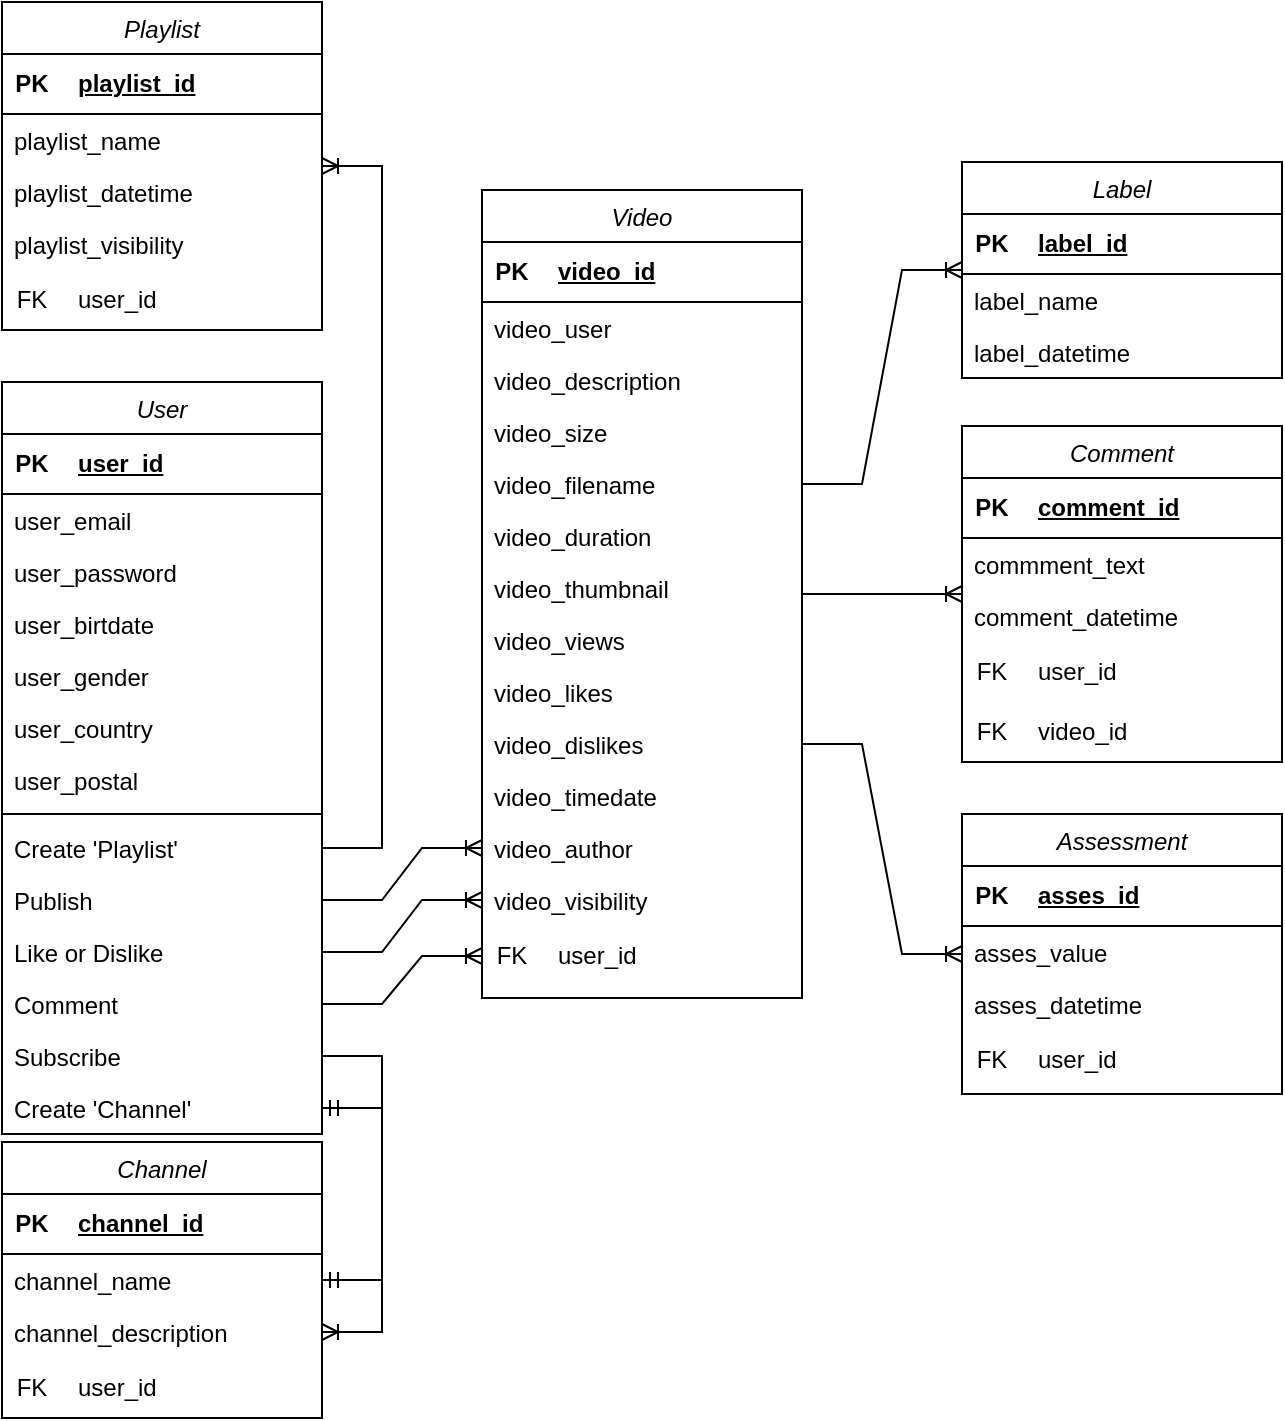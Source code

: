 <mxfile version="24.8.0">
  <diagram id="C5RBs43oDa-KdzZeNtuy" name="Page-1">
    <mxGraphModel dx="1136" dy="900" grid="1" gridSize="10" guides="1" tooltips="1" connect="1" arrows="1" fold="1" page="1" pageScale="1" pageWidth="827" pageHeight="1169" math="0" shadow="0">
      <root>
        <mxCell id="WIyWlLk6GJQsqaUBKTNV-0" />
        <mxCell id="WIyWlLk6GJQsqaUBKTNV-1" parent="WIyWlLk6GJQsqaUBKTNV-0" />
        <mxCell id="zkfFHV4jXpPFQw0GAbJ--0" value="User" style="swimlane;fontStyle=2;align=center;verticalAlign=top;childLayout=stackLayout;horizontal=1;startSize=26;horizontalStack=0;resizeParent=1;resizeLast=0;collapsible=1;marginBottom=0;rounded=0;shadow=0;strokeWidth=1;labelBackgroundColor=none;" parent="WIyWlLk6GJQsqaUBKTNV-1" vertex="1">
          <mxGeometry x="240" y="470" width="160" height="376" as="geometry">
            <mxRectangle x="230" y="140" width="160" height="26" as="alternateBounds" />
          </mxGeometry>
        </mxCell>
        <mxCell id="8qPPfaSwLJcvdPcY35Ki-91" value="" style="shape=table;startSize=0;container=1;collapsible=1;childLayout=tableLayout;fixedRows=1;rowLines=0;fontStyle=0;align=center;resizeLast=1;strokeColor=none;fillColor=none;collapsible=0;labelBackgroundColor=none;" parent="zkfFHV4jXpPFQw0GAbJ--0" vertex="1">
          <mxGeometry y="26" width="160" height="30" as="geometry" />
        </mxCell>
        <mxCell id="8qPPfaSwLJcvdPcY35Ki-92" value="" style="shape=tableRow;horizontal=0;startSize=0;swimlaneHead=0;swimlaneBody=0;fillColor=none;collapsible=0;dropTarget=0;points=[[0,0.5],[1,0.5]];portConstraint=eastwest;top=0;left=0;right=0;bottom=1;labelBackgroundColor=none;" parent="8qPPfaSwLJcvdPcY35Ki-91" vertex="1">
          <mxGeometry width="160" height="30" as="geometry" />
        </mxCell>
        <mxCell id="8qPPfaSwLJcvdPcY35Ki-93" value="PK" style="shape=partialRectangle;connectable=0;fillColor=none;top=0;left=0;bottom=0;right=0;fontStyle=1;overflow=hidden;whiteSpace=wrap;html=1;labelBackgroundColor=none;" parent="8qPPfaSwLJcvdPcY35Ki-92" vertex="1">
          <mxGeometry width="30" height="30" as="geometry">
            <mxRectangle width="30" height="30" as="alternateBounds" />
          </mxGeometry>
        </mxCell>
        <mxCell id="8qPPfaSwLJcvdPcY35Ki-94" value="user_id" style="shape=partialRectangle;connectable=0;fillColor=none;top=0;left=0;bottom=0;right=0;align=left;spacingLeft=6;fontStyle=5;overflow=hidden;whiteSpace=wrap;html=1;labelBackgroundColor=none;" parent="8qPPfaSwLJcvdPcY35Ki-92" vertex="1">
          <mxGeometry x="30" width="130" height="30" as="geometry">
            <mxRectangle width="130" height="30" as="alternateBounds" />
          </mxGeometry>
        </mxCell>
        <mxCell id="zkfFHV4jXpPFQw0GAbJ--2" value="user_email" style="text;align=left;verticalAlign=top;spacingLeft=4;spacingRight=4;overflow=hidden;rotatable=0;points=[[0,0.5],[1,0.5]];portConstraint=eastwest;rounded=0;shadow=0;html=0;labelBackgroundColor=none;" parent="zkfFHV4jXpPFQw0GAbJ--0" vertex="1">
          <mxGeometry y="56" width="160" height="26" as="geometry" />
        </mxCell>
        <mxCell id="8qPPfaSwLJcvdPcY35Ki-0" value="user_password" style="text;align=left;verticalAlign=top;spacingLeft=4;spacingRight=4;overflow=hidden;rotatable=0;points=[[0,0.5],[1,0.5]];portConstraint=eastwest;rounded=0;shadow=0;html=0;labelBackgroundColor=none;" parent="zkfFHV4jXpPFQw0GAbJ--0" vertex="1">
          <mxGeometry y="82" width="160" height="26" as="geometry" />
        </mxCell>
        <mxCell id="zkfFHV4jXpPFQw0GAbJ--3" value="user_birtdate" style="text;align=left;verticalAlign=top;spacingLeft=4;spacingRight=4;overflow=hidden;rotatable=0;points=[[0,0.5],[1,0.5]];portConstraint=eastwest;rounded=0;shadow=0;html=0;labelBackgroundColor=none;" parent="zkfFHV4jXpPFQw0GAbJ--0" vertex="1">
          <mxGeometry y="108" width="160" height="26" as="geometry" />
        </mxCell>
        <mxCell id="8qPPfaSwLJcvdPcY35Ki-1" value="user_gender" style="text;align=left;verticalAlign=top;spacingLeft=4;spacingRight=4;overflow=hidden;rotatable=0;points=[[0,0.5],[1,0.5]];portConstraint=eastwest;rounded=0;shadow=0;html=0;labelBackgroundColor=none;" parent="zkfFHV4jXpPFQw0GAbJ--0" vertex="1">
          <mxGeometry y="134" width="160" height="26" as="geometry" />
        </mxCell>
        <mxCell id="8qPPfaSwLJcvdPcY35Ki-3" value="user_country" style="text;align=left;verticalAlign=top;spacingLeft=4;spacingRight=4;overflow=hidden;rotatable=0;points=[[0,0.5],[1,0.5]];portConstraint=eastwest;rounded=0;shadow=0;html=0;labelBackgroundColor=none;" parent="zkfFHV4jXpPFQw0GAbJ--0" vertex="1">
          <mxGeometry y="160" width="160" height="26" as="geometry" />
        </mxCell>
        <mxCell id="8qPPfaSwLJcvdPcY35Ki-2" value="user_postal" style="text;align=left;verticalAlign=top;spacingLeft=4;spacingRight=4;overflow=hidden;rotatable=0;points=[[0,0.5],[1,0.5]];portConstraint=eastwest;rounded=0;shadow=0;html=0;labelBackgroundColor=none;" parent="zkfFHV4jXpPFQw0GAbJ--0" vertex="1">
          <mxGeometry y="186" width="160" height="26" as="geometry" />
        </mxCell>
        <mxCell id="zkfFHV4jXpPFQw0GAbJ--4" value="" style="line;html=1;strokeWidth=1;align=left;verticalAlign=middle;spacingTop=-1;spacingLeft=3;spacingRight=3;rotatable=0;labelPosition=right;points=[];portConstraint=eastwest;labelBackgroundColor=none;" parent="zkfFHV4jXpPFQw0GAbJ--0" vertex="1">
          <mxGeometry y="212" width="160" height="8" as="geometry" />
        </mxCell>
        <mxCell id="q7Ni6O5Z8pZLNOfY16xN-18" value="Create &#39;Playlist&#39;" style="text;align=left;verticalAlign=top;spacingLeft=4;spacingRight=4;overflow=hidden;rotatable=0;points=[[0,0.5],[1,0.5]];portConstraint=eastwest;rounded=0;shadow=0;html=0;labelBackgroundColor=none;" vertex="1" parent="zkfFHV4jXpPFQw0GAbJ--0">
          <mxGeometry y="220" width="160" height="26" as="geometry" />
        </mxCell>
        <mxCell id="q7Ni6O5Z8pZLNOfY16xN-14" value="Publish" style="text;align=left;verticalAlign=top;spacingLeft=4;spacingRight=4;overflow=hidden;rotatable=0;points=[[0,0.5],[1,0.5]];portConstraint=eastwest;rounded=0;shadow=0;html=0;labelBackgroundColor=none;" vertex="1" parent="zkfFHV4jXpPFQw0GAbJ--0">
          <mxGeometry y="246" width="160" height="26" as="geometry" />
        </mxCell>
        <mxCell id="q7Ni6O5Z8pZLNOfY16xN-15" value="Like or Dislike" style="text;align=left;verticalAlign=top;spacingLeft=4;spacingRight=4;overflow=hidden;rotatable=0;points=[[0,0.5],[1,0.5]];portConstraint=eastwest;rounded=0;shadow=0;html=0;labelBackgroundColor=none;" vertex="1" parent="zkfFHV4jXpPFQw0GAbJ--0">
          <mxGeometry y="272" width="160" height="26" as="geometry" />
        </mxCell>
        <mxCell id="q7Ni6O5Z8pZLNOfY16xN-31" value="Comment" style="text;align=left;verticalAlign=top;spacingLeft=4;spacingRight=4;overflow=hidden;rotatable=0;points=[[0,0.5],[1,0.5]];portConstraint=eastwest;rounded=0;shadow=0;html=0;labelBackgroundColor=none;" vertex="1" parent="zkfFHV4jXpPFQw0GAbJ--0">
          <mxGeometry y="298" width="160" height="26" as="geometry" />
        </mxCell>
        <mxCell id="q7Ni6O5Z8pZLNOfY16xN-16" value="Subscribe" style="text;align=left;verticalAlign=top;spacingLeft=4;spacingRight=4;overflow=hidden;rotatable=0;points=[[0,0.5],[1,0.5]];portConstraint=eastwest;rounded=0;shadow=0;html=0;labelBackgroundColor=none;" vertex="1" parent="zkfFHV4jXpPFQw0GAbJ--0">
          <mxGeometry y="324" width="160" height="26" as="geometry" />
        </mxCell>
        <mxCell id="q7Ni6O5Z8pZLNOfY16xN-17" value="Create &#39;Channel&#39;" style="text;align=left;verticalAlign=top;spacingLeft=4;spacingRight=4;overflow=hidden;rotatable=0;points=[[0,0.5],[1,0.5]];portConstraint=eastwest;rounded=0;shadow=0;html=0;labelBackgroundColor=none;" vertex="1" parent="zkfFHV4jXpPFQw0GAbJ--0">
          <mxGeometry y="350" width="160" height="26" as="geometry" />
        </mxCell>
        <mxCell id="8qPPfaSwLJcvdPcY35Ki-4" value="Video" style="swimlane;fontStyle=2;align=center;verticalAlign=top;childLayout=stackLayout;horizontal=1;startSize=26;horizontalStack=0;resizeParent=1;resizeLast=0;collapsible=1;marginBottom=0;rounded=0;shadow=0;strokeWidth=1;labelBackgroundColor=none;" parent="WIyWlLk6GJQsqaUBKTNV-1" vertex="1">
          <mxGeometry x="480" y="374" width="160" height="404" as="geometry">
            <mxRectangle x="230" y="140" width="160" height="26" as="alternateBounds" />
          </mxGeometry>
        </mxCell>
        <mxCell id="8qPPfaSwLJcvdPcY35Ki-79" value="" style="shape=table;startSize=0;container=1;collapsible=1;childLayout=tableLayout;fixedRows=1;rowLines=0;fontStyle=0;align=center;resizeLast=1;strokeColor=none;fillColor=none;collapsible=0;labelBackgroundColor=none;" parent="8qPPfaSwLJcvdPcY35Ki-4" vertex="1">
          <mxGeometry y="26" width="160" height="30" as="geometry" />
        </mxCell>
        <mxCell id="8qPPfaSwLJcvdPcY35Ki-80" value="" style="shape=tableRow;horizontal=0;startSize=0;swimlaneHead=0;swimlaneBody=0;fillColor=none;collapsible=0;dropTarget=0;points=[[0,0.5],[1,0.5]];portConstraint=eastwest;top=0;left=0;right=0;bottom=1;labelBackgroundColor=none;" parent="8qPPfaSwLJcvdPcY35Ki-79" vertex="1">
          <mxGeometry width="160" height="30" as="geometry" />
        </mxCell>
        <mxCell id="8qPPfaSwLJcvdPcY35Ki-81" value="PK" style="shape=partialRectangle;connectable=0;fillColor=none;top=0;left=0;bottom=0;right=0;fontStyle=1;overflow=hidden;whiteSpace=wrap;html=1;labelBackgroundColor=none;" parent="8qPPfaSwLJcvdPcY35Ki-80" vertex="1">
          <mxGeometry width="30" height="30" as="geometry">
            <mxRectangle width="30" height="30" as="alternateBounds" />
          </mxGeometry>
        </mxCell>
        <mxCell id="8qPPfaSwLJcvdPcY35Ki-82" value="video_id" style="shape=partialRectangle;connectable=0;fillColor=none;top=0;left=0;bottom=0;right=0;align=left;spacingLeft=6;fontStyle=5;overflow=hidden;whiteSpace=wrap;html=1;labelBackgroundColor=none;" parent="8qPPfaSwLJcvdPcY35Ki-80" vertex="1">
          <mxGeometry x="30" width="130" height="30" as="geometry">
            <mxRectangle width="130" height="30" as="alternateBounds" />
          </mxGeometry>
        </mxCell>
        <mxCell id="8qPPfaSwLJcvdPcY35Ki-5" value="video_user    &#xa;" style="text;align=left;verticalAlign=top;spacingLeft=4;spacingRight=4;overflow=hidden;rotatable=0;points=[[0,0.5],[1,0.5]];portConstraint=eastwest;labelBackgroundColor=none;" parent="8qPPfaSwLJcvdPcY35Ki-4" vertex="1">
          <mxGeometry y="56" width="160" height="26" as="geometry" />
        </mxCell>
        <mxCell id="8qPPfaSwLJcvdPcY35Ki-6" value="video_description" style="text;align=left;verticalAlign=top;spacingLeft=4;spacingRight=4;overflow=hidden;rotatable=0;points=[[0,0.5],[1,0.5]];portConstraint=eastwest;rounded=0;shadow=0;html=0;labelBackgroundColor=none;" parent="8qPPfaSwLJcvdPcY35Ki-4" vertex="1">
          <mxGeometry y="82" width="160" height="26" as="geometry" />
        </mxCell>
        <mxCell id="8qPPfaSwLJcvdPcY35Ki-7" value="video_size" style="text;align=left;verticalAlign=top;spacingLeft=4;spacingRight=4;overflow=hidden;rotatable=0;points=[[0,0.5],[1,0.5]];portConstraint=eastwest;rounded=0;shadow=0;html=0;labelBackgroundColor=none;" parent="8qPPfaSwLJcvdPcY35Ki-4" vertex="1">
          <mxGeometry y="108" width="160" height="26" as="geometry" />
        </mxCell>
        <mxCell id="8qPPfaSwLJcvdPcY35Ki-8" value="video_filename" style="text;align=left;verticalAlign=top;spacingLeft=4;spacingRight=4;overflow=hidden;rotatable=0;points=[[0,0.5],[1,0.5]];portConstraint=eastwest;rounded=0;shadow=0;html=0;labelBackgroundColor=none;" parent="8qPPfaSwLJcvdPcY35Ki-4" vertex="1">
          <mxGeometry y="134" width="160" height="26" as="geometry" />
        </mxCell>
        <mxCell id="8qPPfaSwLJcvdPcY35Ki-9" value="video_duration" style="text;align=left;verticalAlign=top;spacingLeft=4;spacingRight=4;overflow=hidden;rotatable=0;points=[[0,0.5],[1,0.5]];portConstraint=eastwest;rounded=0;shadow=0;html=0;labelBackgroundColor=none;" parent="8qPPfaSwLJcvdPcY35Ki-4" vertex="1">
          <mxGeometry y="160" width="160" height="26" as="geometry" />
        </mxCell>
        <mxCell id="8qPPfaSwLJcvdPcY35Ki-10" value="video_thumbnail" style="text;align=left;verticalAlign=top;spacingLeft=4;spacingRight=4;overflow=hidden;rotatable=0;points=[[0,0.5],[1,0.5]];portConstraint=eastwest;rounded=0;shadow=0;html=0;labelBackgroundColor=none;" parent="8qPPfaSwLJcvdPcY35Ki-4" vertex="1">
          <mxGeometry y="186" width="160" height="26" as="geometry" />
        </mxCell>
        <mxCell id="8qPPfaSwLJcvdPcY35Ki-11" value="video_views" style="text;align=left;verticalAlign=top;spacingLeft=4;spacingRight=4;overflow=hidden;rotatable=0;points=[[0,0.5],[1,0.5]];portConstraint=eastwest;rounded=0;shadow=0;html=0;labelBackgroundColor=none;" parent="8qPPfaSwLJcvdPcY35Ki-4" vertex="1">
          <mxGeometry y="212" width="160" height="26" as="geometry" />
        </mxCell>
        <mxCell id="8qPPfaSwLJcvdPcY35Ki-15" value="video_likes" style="text;align=left;verticalAlign=top;spacingLeft=4;spacingRight=4;overflow=hidden;rotatable=0;points=[[0,0.5],[1,0.5]];portConstraint=eastwest;rounded=0;shadow=0;html=0;labelBackgroundColor=none;" parent="8qPPfaSwLJcvdPcY35Ki-4" vertex="1">
          <mxGeometry y="238" width="160" height="26" as="geometry" />
        </mxCell>
        <mxCell id="8qPPfaSwLJcvdPcY35Ki-14" value="video_dislikes" style="text;align=left;verticalAlign=top;spacingLeft=4;spacingRight=4;overflow=hidden;rotatable=0;points=[[0,0.5],[1,0.5]];portConstraint=eastwest;rounded=0;shadow=0;html=0;labelBackgroundColor=none;" parent="8qPPfaSwLJcvdPcY35Ki-4" vertex="1">
          <mxGeometry y="264" width="160" height="26" as="geometry" />
        </mxCell>
        <mxCell id="8qPPfaSwLJcvdPcY35Ki-17" value="video_timedate" style="text;align=left;verticalAlign=top;spacingLeft=4;spacingRight=4;overflow=hidden;rotatable=0;points=[[0,0.5],[1,0.5]];portConstraint=eastwest;rounded=0;shadow=0;html=0;labelBackgroundColor=none;" parent="8qPPfaSwLJcvdPcY35Ki-4" vertex="1">
          <mxGeometry y="290" width="160" height="26" as="geometry" />
        </mxCell>
        <mxCell id="8qPPfaSwLJcvdPcY35Ki-16" value="video_author" style="text;align=left;verticalAlign=top;spacingLeft=4;spacingRight=4;overflow=hidden;rotatable=0;points=[[0,0.5],[1,0.5]];portConstraint=eastwest;rounded=0;shadow=0;html=0;labelBackgroundColor=none;" parent="8qPPfaSwLJcvdPcY35Ki-4" vertex="1">
          <mxGeometry y="316" width="160" height="26" as="geometry" />
        </mxCell>
        <mxCell id="8qPPfaSwLJcvdPcY35Ki-18" value="video_visibility" style="text;align=left;verticalAlign=top;spacingLeft=4;spacingRight=4;overflow=hidden;rotatable=0;points=[[0,0.5],[1,0.5]];portConstraint=eastwest;rounded=0;shadow=0;html=0;labelBackgroundColor=none;" parent="8qPPfaSwLJcvdPcY35Ki-4" vertex="1">
          <mxGeometry y="342" width="160" height="26" as="geometry" />
        </mxCell>
        <mxCell id="8qPPfaSwLJcvdPcY35Ki-163" value="" style="shape=table;startSize=0;container=1;collapsible=1;childLayout=tableLayout;fixedRows=1;rowLines=0;fontStyle=0;align=center;resizeLast=1;strokeColor=none;fillColor=none;collapsible=0;labelBackgroundColor=none;" parent="8qPPfaSwLJcvdPcY35Ki-4" vertex="1">
          <mxGeometry y="368" width="160" height="30" as="geometry" />
        </mxCell>
        <mxCell id="8qPPfaSwLJcvdPcY35Ki-164" value="" style="shape=tableRow;horizontal=0;startSize=0;swimlaneHead=0;swimlaneBody=0;fillColor=none;collapsible=0;dropTarget=0;points=[[0,0.5],[1,0.5]];portConstraint=eastwest;top=0;left=0;right=0;bottom=0;labelBackgroundColor=none;" parent="8qPPfaSwLJcvdPcY35Ki-163" vertex="1">
          <mxGeometry width="160" height="30" as="geometry" />
        </mxCell>
        <mxCell id="8qPPfaSwLJcvdPcY35Ki-165" value="FK" style="shape=partialRectangle;connectable=0;fillColor=none;top=0;left=0;bottom=0;right=0;fontStyle=0;overflow=hidden;whiteSpace=wrap;html=1;labelBackgroundColor=none;" parent="8qPPfaSwLJcvdPcY35Ki-164" vertex="1">
          <mxGeometry width="30" height="30" as="geometry">
            <mxRectangle width="30" height="30" as="alternateBounds" />
          </mxGeometry>
        </mxCell>
        <mxCell id="8qPPfaSwLJcvdPcY35Ki-166" value="user_id" style="shape=partialRectangle;connectable=0;fillColor=none;top=0;left=0;bottom=0;right=0;align=left;spacingLeft=6;fontStyle=0;overflow=hidden;whiteSpace=wrap;html=1;labelBackgroundColor=none;" parent="8qPPfaSwLJcvdPcY35Ki-164" vertex="1">
          <mxGeometry x="30" width="130" height="30" as="geometry">
            <mxRectangle width="130" height="30" as="alternateBounds" />
          </mxGeometry>
        </mxCell>
        <mxCell id="8qPPfaSwLJcvdPcY35Ki-19" value="Channel" style="swimlane;fontStyle=2;align=center;verticalAlign=top;childLayout=stackLayout;horizontal=1;startSize=26;horizontalStack=0;resizeParent=1;resizeLast=0;collapsible=1;marginBottom=0;rounded=0;shadow=0;strokeWidth=1;labelBackgroundColor=none;" parent="WIyWlLk6GJQsqaUBKTNV-1" vertex="1">
          <mxGeometry x="240" y="850" width="160" height="138" as="geometry">
            <mxRectangle x="230" y="140" width="160" height="26" as="alternateBounds" />
          </mxGeometry>
        </mxCell>
        <mxCell id="8qPPfaSwLJcvdPcY35Ki-87" value="" style="shape=table;startSize=0;container=1;collapsible=1;childLayout=tableLayout;fixedRows=1;rowLines=0;fontStyle=0;align=center;resizeLast=1;strokeColor=none;fillColor=none;collapsible=0;labelBackgroundColor=none;" parent="8qPPfaSwLJcvdPcY35Ki-19" vertex="1">
          <mxGeometry y="26" width="160" height="30" as="geometry" />
        </mxCell>
        <mxCell id="8qPPfaSwLJcvdPcY35Ki-88" value="" style="shape=tableRow;horizontal=0;startSize=0;swimlaneHead=0;swimlaneBody=0;fillColor=none;collapsible=0;dropTarget=0;points=[[0,0.5],[1,0.5]];portConstraint=eastwest;top=0;left=0;right=0;bottom=1;labelBackgroundColor=none;" parent="8qPPfaSwLJcvdPcY35Ki-87" vertex="1">
          <mxGeometry width="160" height="30" as="geometry" />
        </mxCell>
        <mxCell id="8qPPfaSwLJcvdPcY35Ki-89" value="PK" style="shape=partialRectangle;connectable=0;fillColor=none;top=0;left=0;bottom=0;right=0;fontStyle=1;overflow=hidden;whiteSpace=wrap;html=1;labelBackgroundColor=none;" parent="8qPPfaSwLJcvdPcY35Ki-88" vertex="1">
          <mxGeometry width="30" height="30" as="geometry">
            <mxRectangle width="30" height="30" as="alternateBounds" />
          </mxGeometry>
        </mxCell>
        <mxCell id="8qPPfaSwLJcvdPcY35Ki-90" value="channel_id" style="shape=partialRectangle;connectable=0;fillColor=none;top=0;left=0;bottom=0;right=0;align=left;spacingLeft=6;fontStyle=5;overflow=hidden;whiteSpace=wrap;html=1;labelBackgroundColor=none;" parent="8qPPfaSwLJcvdPcY35Ki-88" vertex="1">
          <mxGeometry x="30" width="130" height="30" as="geometry">
            <mxRectangle width="130" height="30" as="alternateBounds" />
          </mxGeometry>
        </mxCell>
        <mxCell id="8qPPfaSwLJcvdPcY35Ki-21" value="channel_name" style="text;align=left;verticalAlign=top;spacingLeft=4;spacingRight=4;overflow=hidden;rotatable=0;points=[[0,0.5],[1,0.5]];portConstraint=eastwest;rounded=0;shadow=0;html=0;labelBackgroundColor=none;" parent="8qPPfaSwLJcvdPcY35Ki-19" vertex="1">
          <mxGeometry y="56" width="160" height="26" as="geometry" />
        </mxCell>
        <mxCell id="8qPPfaSwLJcvdPcY35Ki-22" value="channel_description" style="text;align=left;verticalAlign=top;spacingLeft=4;spacingRight=4;overflow=hidden;rotatable=0;points=[[0,0.5],[1,0.5]];portConstraint=eastwest;rounded=0;shadow=0;html=0;labelBackgroundColor=none;" parent="8qPPfaSwLJcvdPcY35Ki-19" vertex="1">
          <mxGeometry y="82" width="160" height="26" as="geometry" />
        </mxCell>
        <mxCell id="8qPPfaSwLJcvdPcY35Ki-167" value="" style="shape=table;startSize=0;container=1;collapsible=1;childLayout=tableLayout;fixedRows=1;rowLines=0;fontStyle=0;align=center;resizeLast=1;strokeColor=none;fillColor=none;collapsible=0;labelBackgroundColor=none;" parent="8qPPfaSwLJcvdPcY35Ki-19" vertex="1">
          <mxGeometry y="108" width="160" height="30" as="geometry" />
        </mxCell>
        <mxCell id="8qPPfaSwLJcvdPcY35Ki-168" value="" style="shape=tableRow;horizontal=0;startSize=0;swimlaneHead=0;swimlaneBody=0;fillColor=none;collapsible=0;dropTarget=0;points=[[0,0.5],[1,0.5]];portConstraint=eastwest;top=0;left=0;right=0;bottom=0;labelBackgroundColor=none;" parent="8qPPfaSwLJcvdPcY35Ki-167" vertex="1">
          <mxGeometry width="160" height="30" as="geometry" />
        </mxCell>
        <mxCell id="8qPPfaSwLJcvdPcY35Ki-169" value="FK" style="shape=partialRectangle;connectable=0;fillColor=none;top=0;left=0;bottom=0;right=0;fontStyle=0;overflow=hidden;whiteSpace=wrap;html=1;labelBackgroundColor=none;" parent="8qPPfaSwLJcvdPcY35Ki-168" vertex="1">
          <mxGeometry width="30" height="30" as="geometry">
            <mxRectangle width="30" height="30" as="alternateBounds" />
          </mxGeometry>
        </mxCell>
        <mxCell id="8qPPfaSwLJcvdPcY35Ki-170" value="user_id" style="shape=partialRectangle;connectable=0;fillColor=none;top=0;left=0;bottom=0;right=0;align=left;spacingLeft=6;fontStyle=0;overflow=hidden;whiteSpace=wrap;html=1;labelBackgroundColor=none;" parent="8qPPfaSwLJcvdPcY35Ki-168" vertex="1">
          <mxGeometry x="30" width="130" height="30" as="geometry">
            <mxRectangle width="130" height="30" as="alternateBounds" />
          </mxGeometry>
        </mxCell>
        <mxCell id="8qPPfaSwLJcvdPcY35Ki-30" value="Label" style="swimlane;fontStyle=2;align=center;verticalAlign=top;childLayout=stackLayout;horizontal=1;startSize=26;horizontalStack=0;resizeParent=1;resizeLast=0;collapsible=1;marginBottom=0;rounded=0;shadow=0;strokeWidth=1;labelBackgroundColor=none;" parent="WIyWlLk6GJQsqaUBKTNV-1" vertex="1">
          <mxGeometry x="720" y="360" width="160" height="108" as="geometry">
            <mxRectangle x="230" y="140" width="160" height="26" as="alternateBounds" />
          </mxGeometry>
        </mxCell>
        <mxCell id="8qPPfaSwLJcvdPcY35Ki-83" value="" style="shape=table;startSize=0;container=1;collapsible=1;childLayout=tableLayout;fixedRows=1;rowLines=0;fontStyle=0;align=center;resizeLast=1;strokeColor=none;fillColor=none;collapsible=0;labelBackgroundColor=none;" parent="8qPPfaSwLJcvdPcY35Ki-30" vertex="1">
          <mxGeometry y="26" width="160" height="30" as="geometry" />
        </mxCell>
        <mxCell id="8qPPfaSwLJcvdPcY35Ki-84" value="" style="shape=tableRow;horizontal=0;startSize=0;swimlaneHead=0;swimlaneBody=0;fillColor=none;collapsible=0;dropTarget=0;points=[[0,0.5],[1,0.5]];portConstraint=eastwest;top=0;left=0;right=0;bottom=1;labelBackgroundColor=none;" parent="8qPPfaSwLJcvdPcY35Ki-83" vertex="1">
          <mxGeometry width="160" height="30" as="geometry" />
        </mxCell>
        <mxCell id="8qPPfaSwLJcvdPcY35Ki-85" value="PK" style="shape=partialRectangle;connectable=0;fillColor=none;top=0;left=0;bottom=0;right=0;fontStyle=1;overflow=hidden;whiteSpace=wrap;html=1;labelBackgroundColor=none;" parent="8qPPfaSwLJcvdPcY35Ki-84" vertex="1">
          <mxGeometry width="30" height="30" as="geometry">
            <mxRectangle width="30" height="30" as="alternateBounds" />
          </mxGeometry>
        </mxCell>
        <mxCell id="8qPPfaSwLJcvdPcY35Ki-86" value="label_id" style="shape=partialRectangle;connectable=0;fillColor=none;top=0;left=0;bottom=0;right=0;align=left;spacingLeft=6;fontStyle=5;overflow=hidden;whiteSpace=wrap;html=1;labelBackgroundColor=none;" parent="8qPPfaSwLJcvdPcY35Ki-84" vertex="1">
          <mxGeometry x="30" width="130" height="30" as="geometry">
            <mxRectangle width="130" height="30" as="alternateBounds" />
          </mxGeometry>
        </mxCell>
        <mxCell id="8qPPfaSwLJcvdPcY35Ki-32" value="label_name" style="text;align=left;verticalAlign=top;spacingLeft=4;spacingRight=4;overflow=hidden;rotatable=0;points=[[0,0.5],[1,0.5]];portConstraint=eastwest;rounded=0;shadow=0;html=0;labelBackgroundColor=none;" parent="8qPPfaSwLJcvdPcY35Ki-30" vertex="1">
          <mxGeometry y="56" width="160" height="26" as="geometry" />
        </mxCell>
        <mxCell id="8qPPfaSwLJcvdPcY35Ki-175" value="label_datetime" style="text;align=left;verticalAlign=top;spacingLeft=4;spacingRight=4;overflow=hidden;rotatable=0;points=[[0,0.5],[1,0.5]];portConstraint=eastwest;rounded=0;shadow=0;html=0;labelBackgroundColor=none;" parent="8qPPfaSwLJcvdPcY35Ki-30" vertex="1">
          <mxGeometry y="82" width="160" height="26" as="geometry" />
        </mxCell>
        <mxCell id="8qPPfaSwLJcvdPcY35Ki-45" value="Assessment" style="swimlane;fontStyle=2;align=center;verticalAlign=top;childLayout=stackLayout;horizontal=1;startSize=26;horizontalStack=0;resizeParent=1;resizeLast=0;collapsible=1;marginBottom=0;rounded=0;shadow=0;strokeWidth=1;labelBackgroundColor=none;" parent="WIyWlLk6GJQsqaUBKTNV-1" vertex="1">
          <mxGeometry x="720" y="686" width="160" height="140" as="geometry">
            <mxRectangle x="230" y="140" width="160" height="26" as="alternateBounds" />
          </mxGeometry>
        </mxCell>
        <mxCell id="8qPPfaSwLJcvdPcY35Ki-75" value="" style="shape=table;startSize=0;container=1;collapsible=1;childLayout=tableLayout;fixedRows=1;rowLines=0;fontStyle=0;align=center;resizeLast=1;strokeColor=none;fillColor=none;collapsible=0;labelBackgroundColor=none;" parent="8qPPfaSwLJcvdPcY35Ki-45" vertex="1">
          <mxGeometry y="26" width="160" height="30" as="geometry" />
        </mxCell>
        <mxCell id="8qPPfaSwLJcvdPcY35Ki-76" value="" style="shape=tableRow;horizontal=0;startSize=0;swimlaneHead=0;swimlaneBody=0;fillColor=none;collapsible=0;dropTarget=0;points=[[0,0.5],[1,0.5]];portConstraint=eastwest;top=0;left=0;right=0;bottom=1;labelBackgroundColor=none;" parent="8qPPfaSwLJcvdPcY35Ki-75" vertex="1">
          <mxGeometry width="160" height="30" as="geometry" />
        </mxCell>
        <mxCell id="8qPPfaSwLJcvdPcY35Ki-77" value="PK" style="shape=partialRectangle;connectable=0;fillColor=none;top=0;left=0;bottom=0;right=0;fontStyle=1;overflow=hidden;whiteSpace=wrap;html=1;labelBackgroundColor=none;" parent="8qPPfaSwLJcvdPcY35Ki-76" vertex="1">
          <mxGeometry width="30" height="30" as="geometry">
            <mxRectangle width="30" height="30" as="alternateBounds" />
          </mxGeometry>
        </mxCell>
        <mxCell id="8qPPfaSwLJcvdPcY35Ki-78" value="asses_id" style="shape=partialRectangle;connectable=0;fillColor=none;top=0;left=0;bottom=0;right=0;align=left;spacingLeft=6;fontStyle=5;overflow=hidden;whiteSpace=wrap;html=1;labelBackgroundColor=none;" parent="8qPPfaSwLJcvdPcY35Ki-76" vertex="1">
          <mxGeometry x="30" width="130" height="30" as="geometry">
            <mxRectangle width="130" height="30" as="alternateBounds" />
          </mxGeometry>
        </mxCell>
        <mxCell id="8qPPfaSwLJcvdPcY35Ki-51" value="asses_value" style="text;align=left;verticalAlign=top;spacingLeft=4;spacingRight=4;overflow=hidden;rotatable=0;points=[[0,0.5],[1,0.5]];portConstraint=eastwest;labelBackgroundColor=none;" parent="8qPPfaSwLJcvdPcY35Ki-45" vertex="1">
          <mxGeometry y="56" width="160" height="26" as="geometry" />
        </mxCell>
        <mxCell id="8qPPfaSwLJcvdPcY35Ki-47" value="asses_datetime" style="text;align=left;verticalAlign=top;spacingLeft=4;spacingRight=4;overflow=hidden;rotatable=0;points=[[0,0.5],[1,0.5]];portConstraint=eastwest;rounded=0;shadow=0;html=0;labelBackgroundColor=none;" parent="8qPPfaSwLJcvdPcY35Ki-45" vertex="1">
          <mxGeometry y="82" width="160" height="26" as="geometry" />
        </mxCell>
        <mxCell id="8qPPfaSwLJcvdPcY35Ki-95" value="" style="shape=table;startSize=0;container=1;collapsible=1;childLayout=tableLayout;fixedRows=1;rowLines=0;fontStyle=0;align=center;resizeLast=1;strokeColor=none;fillColor=none;collapsible=0;labelBackgroundColor=none;" parent="8qPPfaSwLJcvdPcY35Ki-45" vertex="1">
          <mxGeometry y="108" width="160" height="30" as="geometry" />
        </mxCell>
        <mxCell id="8qPPfaSwLJcvdPcY35Ki-96" value="" style="shape=tableRow;horizontal=0;startSize=0;swimlaneHead=0;swimlaneBody=0;fillColor=none;collapsible=0;dropTarget=0;points=[[0,0.5],[1,0.5]];portConstraint=eastwest;top=0;left=0;right=0;bottom=0;labelBackgroundColor=none;" parent="8qPPfaSwLJcvdPcY35Ki-95" vertex="1">
          <mxGeometry width="160" height="30" as="geometry" />
        </mxCell>
        <mxCell id="8qPPfaSwLJcvdPcY35Ki-97" value="FK" style="shape=partialRectangle;connectable=0;fillColor=none;top=0;left=0;bottom=0;right=0;fontStyle=0;overflow=hidden;whiteSpace=wrap;html=1;labelBackgroundColor=none;" parent="8qPPfaSwLJcvdPcY35Ki-96" vertex="1">
          <mxGeometry width="30" height="30" as="geometry">
            <mxRectangle width="30" height="30" as="alternateBounds" />
          </mxGeometry>
        </mxCell>
        <mxCell id="8qPPfaSwLJcvdPcY35Ki-98" value="user_id" style="shape=partialRectangle;connectable=0;fillColor=none;top=0;left=0;bottom=0;right=0;align=left;spacingLeft=6;fontStyle=0;overflow=hidden;whiteSpace=wrap;html=1;labelBackgroundColor=none;" parent="8qPPfaSwLJcvdPcY35Ki-96" vertex="1">
          <mxGeometry x="30" width="130" height="30" as="geometry">
            <mxRectangle width="130" height="30" as="alternateBounds" />
          </mxGeometry>
        </mxCell>
        <mxCell id="8qPPfaSwLJcvdPcY35Ki-140" value="Playlist" style="swimlane;fontStyle=2;align=center;verticalAlign=top;childLayout=stackLayout;horizontal=1;startSize=26;horizontalStack=0;resizeParent=1;resizeLast=0;collapsible=1;marginBottom=0;rounded=0;shadow=0;strokeWidth=1;labelBackgroundColor=none;" parent="WIyWlLk6GJQsqaUBKTNV-1" vertex="1">
          <mxGeometry x="240" y="280" width="160" height="164" as="geometry">
            <mxRectangle x="230" y="140" width="160" height="26" as="alternateBounds" />
          </mxGeometry>
        </mxCell>
        <mxCell id="8qPPfaSwLJcvdPcY35Ki-141" value="" style="shape=table;startSize=0;container=1;collapsible=1;childLayout=tableLayout;fixedRows=1;rowLines=0;fontStyle=0;align=center;resizeLast=1;strokeColor=none;fillColor=none;collapsible=0;labelBackgroundColor=none;" parent="8qPPfaSwLJcvdPcY35Ki-140" vertex="1">
          <mxGeometry y="26" width="160" height="30" as="geometry" />
        </mxCell>
        <mxCell id="8qPPfaSwLJcvdPcY35Ki-142" value="" style="shape=tableRow;horizontal=0;startSize=0;swimlaneHead=0;swimlaneBody=0;fillColor=none;collapsible=0;dropTarget=0;points=[[0,0.5],[1,0.5]];portConstraint=eastwest;top=0;left=0;right=0;bottom=1;labelBackgroundColor=none;" parent="8qPPfaSwLJcvdPcY35Ki-141" vertex="1">
          <mxGeometry width="160" height="30" as="geometry" />
        </mxCell>
        <mxCell id="8qPPfaSwLJcvdPcY35Ki-143" value="PK" style="shape=partialRectangle;connectable=0;fillColor=none;top=0;left=0;bottom=0;right=0;fontStyle=1;overflow=hidden;whiteSpace=wrap;html=1;labelBackgroundColor=none;" parent="8qPPfaSwLJcvdPcY35Ki-142" vertex="1">
          <mxGeometry width="30" height="30" as="geometry">
            <mxRectangle width="30" height="30" as="alternateBounds" />
          </mxGeometry>
        </mxCell>
        <mxCell id="8qPPfaSwLJcvdPcY35Ki-144" value="playlist_id" style="shape=partialRectangle;connectable=0;fillColor=none;top=0;left=0;bottom=0;right=0;align=left;spacingLeft=6;fontStyle=5;overflow=hidden;whiteSpace=wrap;html=1;labelBackgroundColor=none;" parent="8qPPfaSwLJcvdPcY35Ki-142" vertex="1">
          <mxGeometry x="30" width="130" height="30" as="geometry">
            <mxRectangle width="130" height="30" as="alternateBounds" />
          </mxGeometry>
        </mxCell>
        <mxCell id="8qPPfaSwLJcvdPcY35Ki-145" value="playlist_name" style="text;align=left;verticalAlign=top;spacingLeft=4;spacingRight=4;overflow=hidden;rotatable=0;points=[[0,0.5],[1,0.5]];portConstraint=eastwest;labelBackgroundColor=none;" parent="8qPPfaSwLJcvdPcY35Ki-140" vertex="1">
          <mxGeometry y="56" width="160" height="26" as="geometry" />
        </mxCell>
        <mxCell id="8qPPfaSwLJcvdPcY35Ki-146" value="playlist_datetime" style="text;align=left;verticalAlign=top;spacingLeft=4;spacingRight=4;overflow=hidden;rotatable=0;points=[[0,0.5],[1,0.5]];portConstraint=eastwest;rounded=0;shadow=0;html=0;labelBackgroundColor=none;" parent="8qPPfaSwLJcvdPcY35Ki-140" vertex="1">
          <mxGeometry y="82" width="160" height="26" as="geometry" />
        </mxCell>
        <mxCell id="8qPPfaSwLJcvdPcY35Ki-151" value="playlist_visibility" style="text;align=left;verticalAlign=top;spacingLeft=4;spacingRight=4;overflow=hidden;rotatable=0;points=[[0,0.5],[1,0.5]];portConstraint=eastwest;rounded=0;shadow=0;html=0;labelBackgroundColor=none;" parent="8qPPfaSwLJcvdPcY35Ki-140" vertex="1">
          <mxGeometry y="108" width="160" height="26" as="geometry" />
        </mxCell>
        <mxCell id="q7Ni6O5Z8pZLNOfY16xN-0" value="" style="shape=table;startSize=0;container=1;collapsible=1;childLayout=tableLayout;fixedRows=1;rowLines=0;fontStyle=0;align=center;resizeLast=1;strokeColor=none;fillColor=none;collapsible=0;labelBackgroundColor=none;" vertex="1" parent="8qPPfaSwLJcvdPcY35Ki-140">
          <mxGeometry y="134" width="160" height="30" as="geometry" />
        </mxCell>
        <mxCell id="q7Ni6O5Z8pZLNOfY16xN-1" value="" style="shape=tableRow;horizontal=0;startSize=0;swimlaneHead=0;swimlaneBody=0;fillColor=none;collapsible=0;dropTarget=0;points=[[0,0.5],[1,0.5]];portConstraint=eastwest;top=0;left=0;right=0;bottom=0;labelBackgroundColor=none;" vertex="1" parent="q7Ni6O5Z8pZLNOfY16xN-0">
          <mxGeometry width="160" height="30" as="geometry" />
        </mxCell>
        <mxCell id="q7Ni6O5Z8pZLNOfY16xN-2" value="FK" style="shape=partialRectangle;connectable=0;fillColor=none;top=0;left=0;bottom=0;right=0;fontStyle=0;overflow=hidden;whiteSpace=wrap;html=1;labelBackgroundColor=none;" vertex="1" parent="q7Ni6O5Z8pZLNOfY16xN-1">
          <mxGeometry width="30" height="30" as="geometry">
            <mxRectangle width="30" height="30" as="alternateBounds" />
          </mxGeometry>
        </mxCell>
        <mxCell id="q7Ni6O5Z8pZLNOfY16xN-3" value="user_id" style="shape=partialRectangle;connectable=0;fillColor=none;top=0;left=0;bottom=0;right=0;align=left;spacingLeft=6;fontStyle=0;overflow=hidden;whiteSpace=wrap;html=1;labelBackgroundColor=none;" vertex="1" parent="q7Ni6O5Z8pZLNOfY16xN-1">
          <mxGeometry x="30" width="130" height="30" as="geometry">
            <mxRectangle width="130" height="30" as="alternateBounds" />
          </mxGeometry>
        </mxCell>
        <mxCell id="8qPPfaSwLJcvdPcY35Ki-152" value="Comment" style="swimlane;fontStyle=2;align=center;verticalAlign=top;childLayout=stackLayout;horizontal=1;startSize=26;horizontalStack=0;resizeParent=1;resizeLast=0;collapsible=1;marginBottom=0;rounded=0;shadow=0;strokeWidth=1;labelBackgroundColor=none;" parent="WIyWlLk6GJQsqaUBKTNV-1" vertex="1">
          <mxGeometry x="720" y="492" width="160" height="168" as="geometry">
            <mxRectangle x="230" y="140" width="160" height="26" as="alternateBounds" />
          </mxGeometry>
        </mxCell>
        <mxCell id="8qPPfaSwLJcvdPcY35Ki-153" value="" style="shape=table;startSize=0;container=1;collapsible=1;childLayout=tableLayout;fixedRows=1;rowLines=0;fontStyle=0;align=center;resizeLast=1;strokeColor=none;fillColor=none;collapsible=0;labelBackgroundColor=none;" parent="8qPPfaSwLJcvdPcY35Ki-152" vertex="1">
          <mxGeometry y="26" width="160" height="30" as="geometry" />
        </mxCell>
        <mxCell id="8qPPfaSwLJcvdPcY35Ki-154" value="" style="shape=tableRow;horizontal=0;startSize=0;swimlaneHead=0;swimlaneBody=0;fillColor=none;collapsible=0;dropTarget=0;points=[[0,0.5],[1,0.5]];portConstraint=eastwest;top=0;left=0;right=0;bottom=1;labelBackgroundColor=none;" parent="8qPPfaSwLJcvdPcY35Ki-153" vertex="1">
          <mxGeometry width="160" height="30" as="geometry" />
        </mxCell>
        <mxCell id="8qPPfaSwLJcvdPcY35Ki-155" value="PK" style="shape=partialRectangle;connectable=0;fillColor=none;top=0;left=0;bottom=0;right=0;fontStyle=1;overflow=hidden;whiteSpace=wrap;html=1;labelBackgroundColor=none;" parent="8qPPfaSwLJcvdPcY35Ki-154" vertex="1">
          <mxGeometry width="30" height="30" as="geometry">
            <mxRectangle width="30" height="30" as="alternateBounds" />
          </mxGeometry>
        </mxCell>
        <mxCell id="8qPPfaSwLJcvdPcY35Ki-156" value="comment_id" style="shape=partialRectangle;connectable=0;fillColor=none;top=0;left=0;bottom=0;right=0;align=left;spacingLeft=6;fontStyle=5;overflow=hidden;whiteSpace=wrap;html=1;labelBackgroundColor=none;" parent="8qPPfaSwLJcvdPcY35Ki-154" vertex="1">
          <mxGeometry x="30" width="130" height="30" as="geometry">
            <mxRectangle width="130" height="30" as="alternateBounds" />
          </mxGeometry>
        </mxCell>
        <mxCell id="8qPPfaSwLJcvdPcY35Ki-157" value="commment_text" style="text;align=left;verticalAlign=top;spacingLeft=4;spacingRight=4;overflow=hidden;rotatable=0;points=[[0,0.5],[1,0.5]];portConstraint=eastwest;labelBackgroundColor=none;" parent="8qPPfaSwLJcvdPcY35Ki-152" vertex="1">
          <mxGeometry y="56" width="160" height="26" as="geometry" />
        </mxCell>
        <mxCell id="8qPPfaSwLJcvdPcY35Ki-158" value="comment_datetime" style="text;align=left;verticalAlign=top;spacingLeft=4;spacingRight=4;overflow=hidden;rotatable=0;points=[[0,0.5],[1,0.5]];portConstraint=eastwest;rounded=0;shadow=0;html=0;labelBackgroundColor=none;" parent="8qPPfaSwLJcvdPcY35Ki-152" vertex="1">
          <mxGeometry y="82" width="160" height="26" as="geometry" />
        </mxCell>
        <mxCell id="8qPPfaSwLJcvdPcY35Ki-171" value="" style="shape=table;startSize=0;container=1;collapsible=1;childLayout=tableLayout;fixedRows=1;rowLines=0;fontStyle=0;align=center;resizeLast=1;strokeColor=none;fillColor=none;collapsible=0;labelBackgroundColor=none;" parent="8qPPfaSwLJcvdPcY35Ki-152" vertex="1">
          <mxGeometry y="108" width="160" height="60" as="geometry" />
        </mxCell>
        <mxCell id="8qPPfaSwLJcvdPcY35Ki-172" value="" style="shape=tableRow;horizontal=0;startSize=0;swimlaneHead=0;swimlaneBody=0;fillColor=none;collapsible=0;dropTarget=0;points=[[0,0.5],[1,0.5]];portConstraint=eastwest;top=0;left=0;right=0;bottom=0;labelBackgroundColor=none;" parent="8qPPfaSwLJcvdPcY35Ki-171" vertex="1">
          <mxGeometry width="160" height="30" as="geometry" />
        </mxCell>
        <mxCell id="8qPPfaSwLJcvdPcY35Ki-173" value="FK" style="shape=partialRectangle;connectable=0;fillColor=none;top=0;left=0;bottom=0;right=0;fontStyle=0;overflow=hidden;whiteSpace=wrap;html=1;labelBackgroundColor=none;" parent="8qPPfaSwLJcvdPcY35Ki-172" vertex="1">
          <mxGeometry width="30" height="30" as="geometry">
            <mxRectangle width="30" height="30" as="alternateBounds" />
          </mxGeometry>
        </mxCell>
        <mxCell id="8qPPfaSwLJcvdPcY35Ki-174" value="user_id" style="shape=partialRectangle;connectable=0;fillColor=none;top=0;left=0;bottom=0;right=0;align=left;spacingLeft=6;fontStyle=0;overflow=hidden;whiteSpace=wrap;html=1;labelBackgroundColor=none;" parent="8qPPfaSwLJcvdPcY35Ki-172" vertex="1">
          <mxGeometry x="30" width="130" height="30" as="geometry">
            <mxRectangle width="130" height="30" as="alternateBounds" />
          </mxGeometry>
        </mxCell>
        <mxCell id="q7Ni6O5Z8pZLNOfY16xN-5" value="" style="shape=tableRow;horizontal=0;startSize=0;swimlaneHead=0;swimlaneBody=0;fillColor=none;collapsible=0;dropTarget=0;points=[[0,0.5],[1,0.5]];portConstraint=eastwest;top=0;left=0;right=0;bottom=0;labelBackgroundColor=none;" vertex="1" parent="8qPPfaSwLJcvdPcY35Ki-171">
          <mxGeometry y="30" width="160" height="30" as="geometry" />
        </mxCell>
        <mxCell id="q7Ni6O5Z8pZLNOfY16xN-6" value="FK" style="shape=partialRectangle;connectable=0;fillColor=none;top=0;left=0;bottom=0;right=0;fontStyle=0;overflow=hidden;whiteSpace=wrap;html=1;labelBackgroundColor=none;" vertex="1" parent="q7Ni6O5Z8pZLNOfY16xN-5">
          <mxGeometry width="30" height="30" as="geometry">
            <mxRectangle width="30" height="30" as="alternateBounds" />
          </mxGeometry>
        </mxCell>
        <mxCell id="q7Ni6O5Z8pZLNOfY16xN-7" value="video_id" style="shape=partialRectangle;connectable=0;fillColor=none;top=0;left=0;bottom=0;right=0;align=left;spacingLeft=6;fontStyle=0;overflow=hidden;whiteSpace=wrap;html=1;labelBackgroundColor=none;" vertex="1" parent="q7Ni6O5Z8pZLNOfY16xN-5">
          <mxGeometry x="30" width="130" height="30" as="geometry">
            <mxRectangle width="130" height="30" as="alternateBounds" />
          </mxGeometry>
        </mxCell>
        <mxCell id="q7Ni6O5Z8pZLNOfY16xN-20" value="" style="edgeStyle=entityRelationEdgeStyle;fontSize=12;html=1;endArrow=ERmandOne;startArrow=ERmandOne;rounded=0;" edge="1" parent="WIyWlLk6GJQsqaUBKTNV-1" source="q7Ni6O5Z8pZLNOfY16xN-17" target="8qPPfaSwLJcvdPcY35Ki-19">
          <mxGeometry width="100" height="100" relative="1" as="geometry">
            <mxPoint x="550" y="710" as="sourcePoint" />
            <mxPoint x="650" y="610" as="targetPoint" />
          </mxGeometry>
        </mxCell>
        <mxCell id="q7Ni6O5Z8pZLNOfY16xN-21" value="" style="edgeStyle=entityRelationEdgeStyle;fontSize=12;html=1;endArrow=ERoneToMany;rounded=0;exitX=1;exitY=0.5;exitDx=0;exitDy=0;entryX=0;entryY=0.5;entryDx=0;entryDy=0;" edge="1" parent="WIyWlLk6GJQsqaUBKTNV-1" source="q7Ni6O5Z8pZLNOfY16xN-14" target="8qPPfaSwLJcvdPcY35Ki-16">
          <mxGeometry width="100" height="100" relative="1" as="geometry">
            <mxPoint x="560" y="710" as="sourcePoint" />
            <mxPoint x="660" y="610" as="targetPoint" />
          </mxGeometry>
        </mxCell>
        <mxCell id="q7Ni6O5Z8pZLNOfY16xN-23" value="" style="edgeStyle=entityRelationEdgeStyle;fontSize=12;html=1;endArrow=ERoneToMany;rounded=0;exitX=1;exitY=0.5;exitDx=0;exitDy=0;entryX=0;entryY=0.5;entryDx=0;entryDy=0;" edge="1" parent="WIyWlLk6GJQsqaUBKTNV-1" source="q7Ni6O5Z8pZLNOfY16xN-15" target="8qPPfaSwLJcvdPcY35Ki-18">
          <mxGeometry width="100" height="100" relative="1" as="geometry">
            <mxPoint x="410" y="705" as="sourcePoint" />
            <mxPoint x="490" y="585" as="targetPoint" />
          </mxGeometry>
        </mxCell>
        <mxCell id="q7Ni6O5Z8pZLNOfY16xN-26" value="" style="edgeStyle=entityRelationEdgeStyle;fontSize=12;html=1;endArrow=ERoneToMany;rounded=0;exitX=1;exitY=0.5;exitDx=0;exitDy=0;" edge="1" parent="WIyWlLk6GJQsqaUBKTNV-1" source="q7Ni6O5Z8pZLNOfY16xN-18" target="8qPPfaSwLJcvdPcY35Ki-140">
          <mxGeometry width="100" height="100" relative="1" as="geometry">
            <mxPoint x="410" y="739" as="sourcePoint" />
            <mxPoint x="490" y="739" as="targetPoint" />
            <Array as="points">
              <mxPoint x="440" y="570" />
              <mxPoint x="460" y="570" />
              <mxPoint x="440" y="570" />
            </Array>
          </mxGeometry>
        </mxCell>
        <mxCell id="q7Ni6O5Z8pZLNOfY16xN-27" value="" style="edgeStyle=entityRelationEdgeStyle;fontSize=12;html=1;endArrow=ERoneToMany;rounded=0;entryX=1;entryY=0.5;entryDx=0;entryDy=0;" edge="1" parent="WIyWlLk6GJQsqaUBKTNV-1" source="q7Ni6O5Z8pZLNOfY16xN-16" target="8qPPfaSwLJcvdPcY35Ki-22">
          <mxGeometry width="100" height="100" relative="1" as="geometry">
            <mxPoint x="560" y="710" as="sourcePoint" />
            <mxPoint x="660" y="610" as="targetPoint" />
          </mxGeometry>
        </mxCell>
        <mxCell id="q7Ni6O5Z8pZLNOfY16xN-28" value="" style="edgeStyle=entityRelationEdgeStyle;fontSize=12;html=1;endArrow=ERoneToMany;rounded=0;" edge="1" parent="WIyWlLk6GJQsqaUBKTNV-1" source="8qPPfaSwLJcvdPcY35Ki-14" target="8qPPfaSwLJcvdPcY35Ki-45">
          <mxGeometry width="100" height="100" relative="1" as="geometry">
            <mxPoint x="410" y="739" as="sourcePoint" />
            <mxPoint x="490" y="739" as="targetPoint" />
          </mxGeometry>
        </mxCell>
        <mxCell id="q7Ni6O5Z8pZLNOfY16xN-29" value="" style="edgeStyle=entityRelationEdgeStyle;fontSize=12;html=1;endArrow=ERoneToMany;rounded=0;" edge="1" parent="WIyWlLk6GJQsqaUBKTNV-1" source="8qPPfaSwLJcvdPcY35Ki-4" target="8qPPfaSwLJcvdPcY35Ki-152">
          <mxGeometry width="100" height="100" relative="1" as="geometry">
            <mxPoint x="640" y="585" as="sourcePoint" />
            <mxPoint x="720" y="585" as="targetPoint" />
          </mxGeometry>
        </mxCell>
        <mxCell id="q7Ni6O5Z8pZLNOfY16xN-30" value="" style="edgeStyle=entityRelationEdgeStyle;fontSize=12;html=1;endArrow=ERoneToMany;rounded=0;" edge="1" parent="WIyWlLk6GJQsqaUBKTNV-1" source="8qPPfaSwLJcvdPcY35Ki-8" target="8qPPfaSwLJcvdPcY35Ki-30">
          <mxGeometry width="100" height="100" relative="1" as="geometry">
            <mxPoint x="640" y="410" as="sourcePoint" />
            <mxPoint x="720" y="410" as="targetPoint" />
          </mxGeometry>
        </mxCell>
        <mxCell id="q7Ni6O5Z8pZLNOfY16xN-32" value="" style="edgeStyle=entityRelationEdgeStyle;fontSize=12;html=1;endArrow=ERoneToMany;rounded=0;exitX=1;exitY=0.5;exitDx=0;exitDy=0;entryX=0;entryY=0.5;entryDx=0;entryDy=0;" edge="1" parent="WIyWlLk6GJQsqaUBKTNV-1" source="q7Ni6O5Z8pZLNOfY16xN-31" target="8qPPfaSwLJcvdPcY35Ki-164">
          <mxGeometry width="100" height="100" relative="1" as="geometry">
            <mxPoint x="410" y="765" as="sourcePoint" />
            <mxPoint x="490" y="739" as="targetPoint" />
          </mxGeometry>
        </mxCell>
      </root>
    </mxGraphModel>
  </diagram>
</mxfile>
